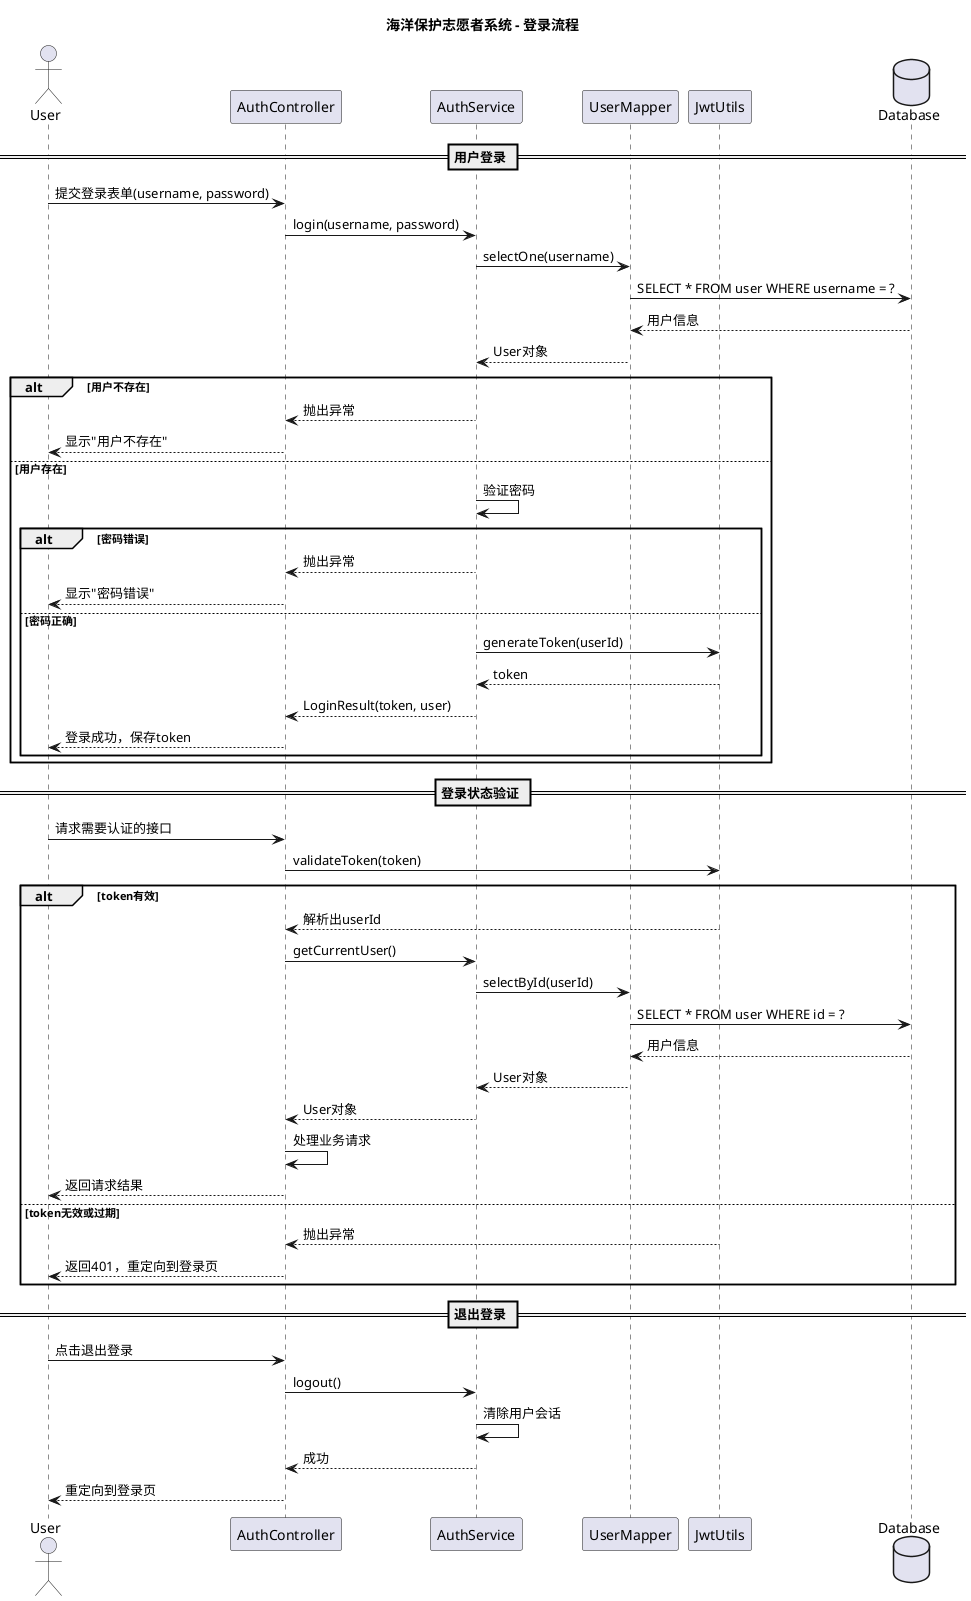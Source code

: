 @startuml Login Flow

title 海洋保护志愿者系统 - 登录流程

actor User
participant "AuthController" as Controller
participant "AuthService" as Service
participant "UserMapper" as Mapper
participant "JwtUtils" as JWT
database "Database" as DB

== 用户登录 ==
User -> Controller: 提交登录表单(username, password)
Controller -> Service: login(username, password)
Service -> Mapper: selectOne(username)
Mapper -> DB: SELECT * FROM user WHERE username = ?
DB --> Mapper: 用户信息
Mapper --> Service: User对象

alt 用户不存在
    Service --> Controller: 抛出异常
    Controller --> User: 显示"用户不存在"
else 用户存在
    Service -> Service: 验证密码
    alt 密码错误
        Service --> Controller: 抛出异常
        Controller --> User: 显示"密码错误"
    else 密码正确
        Service -> JWT: generateToken(userId)
        JWT --> Service: token
        Service --> Controller: LoginResult(token, user)
        Controller --> User: 登录成功，保存token
    end
end

== 登录状态验证 ==
User -> Controller: 请求需要认证的接口
Controller -> JWT: validateToken(token)
alt token有效
    JWT --> Controller: 解析出userId
    Controller -> Service: getCurrentUser()
    Service -> Mapper: selectById(userId)
    Mapper -> DB: SELECT * FROM user WHERE id = ?
    DB --> Mapper: 用户信息
    Mapper --> Service: User对象
    Service --> Controller: User对象
    Controller -> Controller: 处理业务请求
    Controller --> User: 返回请求结果
else token无效或过期
    JWT --> Controller: 抛出异常
    Controller --> User: 返回401，重定向到登录页
end

== 退出登录 ==
User -> Controller: 点击退出登录
Controller -> Service: logout()
Service -> Service: 清除用户会话
Service --> Controller: 成功
Controller --> User: 重定向到登录页

@enduml 